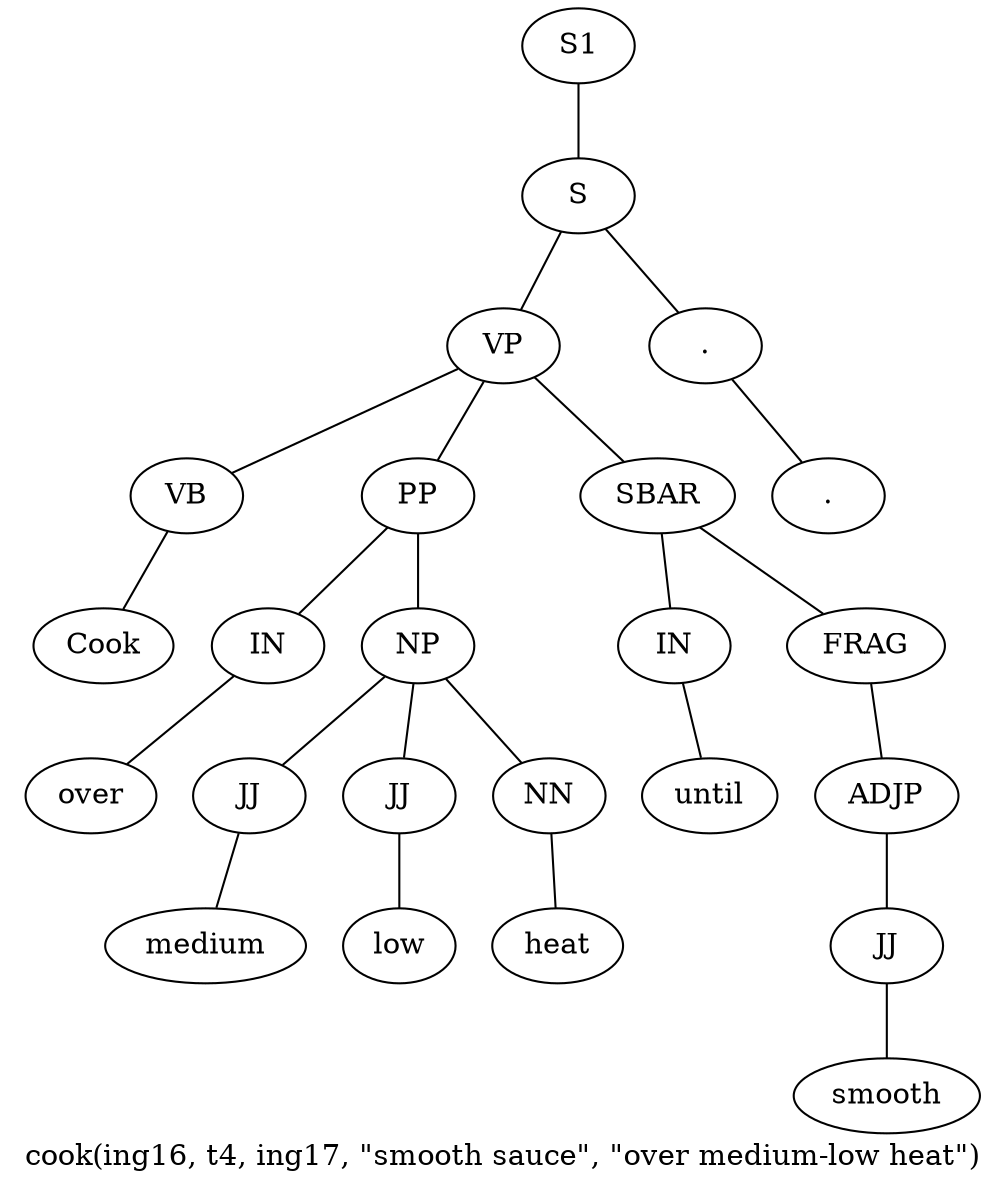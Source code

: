 graph SyntaxGraph {
	label = "cook(ing16, t4, ing17, \"smooth sauce\", \"over medium-low heat\")";
	Node0 [label="S1"];
	Node1 [label="S"];
	Node2 [label="VP"];
	Node3 [label="VB"];
	Node4 [label="Cook"];
	Node5 [label="PP"];
	Node6 [label="IN"];
	Node7 [label="over"];
	Node8 [label="NP"];
	Node9 [label="JJ"];
	Node10 [label="medium"];
	Node11 [label="JJ"];
	Node12 [label="low"];
	Node13 [label="NN"];
	Node14 [label="heat"];
	Node15 [label="SBAR"];
	Node16 [label="IN"];
	Node17 [label="until"];
	Node18 [label="FRAG"];
	Node19 [label="ADJP"];
	Node20 [label="JJ"];
	Node21 [label="smooth"];
	Node22 [label="."];
	Node23 [label="."];

	Node0 -- Node1;
	Node1 -- Node2;
	Node1 -- Node22;
	Node2 -- Node3;
	Node2 -- Node5;
	Node2 -- Node15;
	Node3 -- Node4;
	Node5 -- Node6;
	Node5 -- Node8;
	Node6 -- Node7;
	Node8 -- Node9;
	Node8 -- Node11;
	Node8 -- Node13;
	Node9 -- Node10;
	Node11 -- Node12;
	Node13 -- Node14;
	Node15 -- Node16;
	Node15 -- Node18;
	Node16 -- Node17;
	Node18 -- Node19;
	Node19 -- Node20;
	Node20 -- Node21;
	Node22 -- Node23;
}